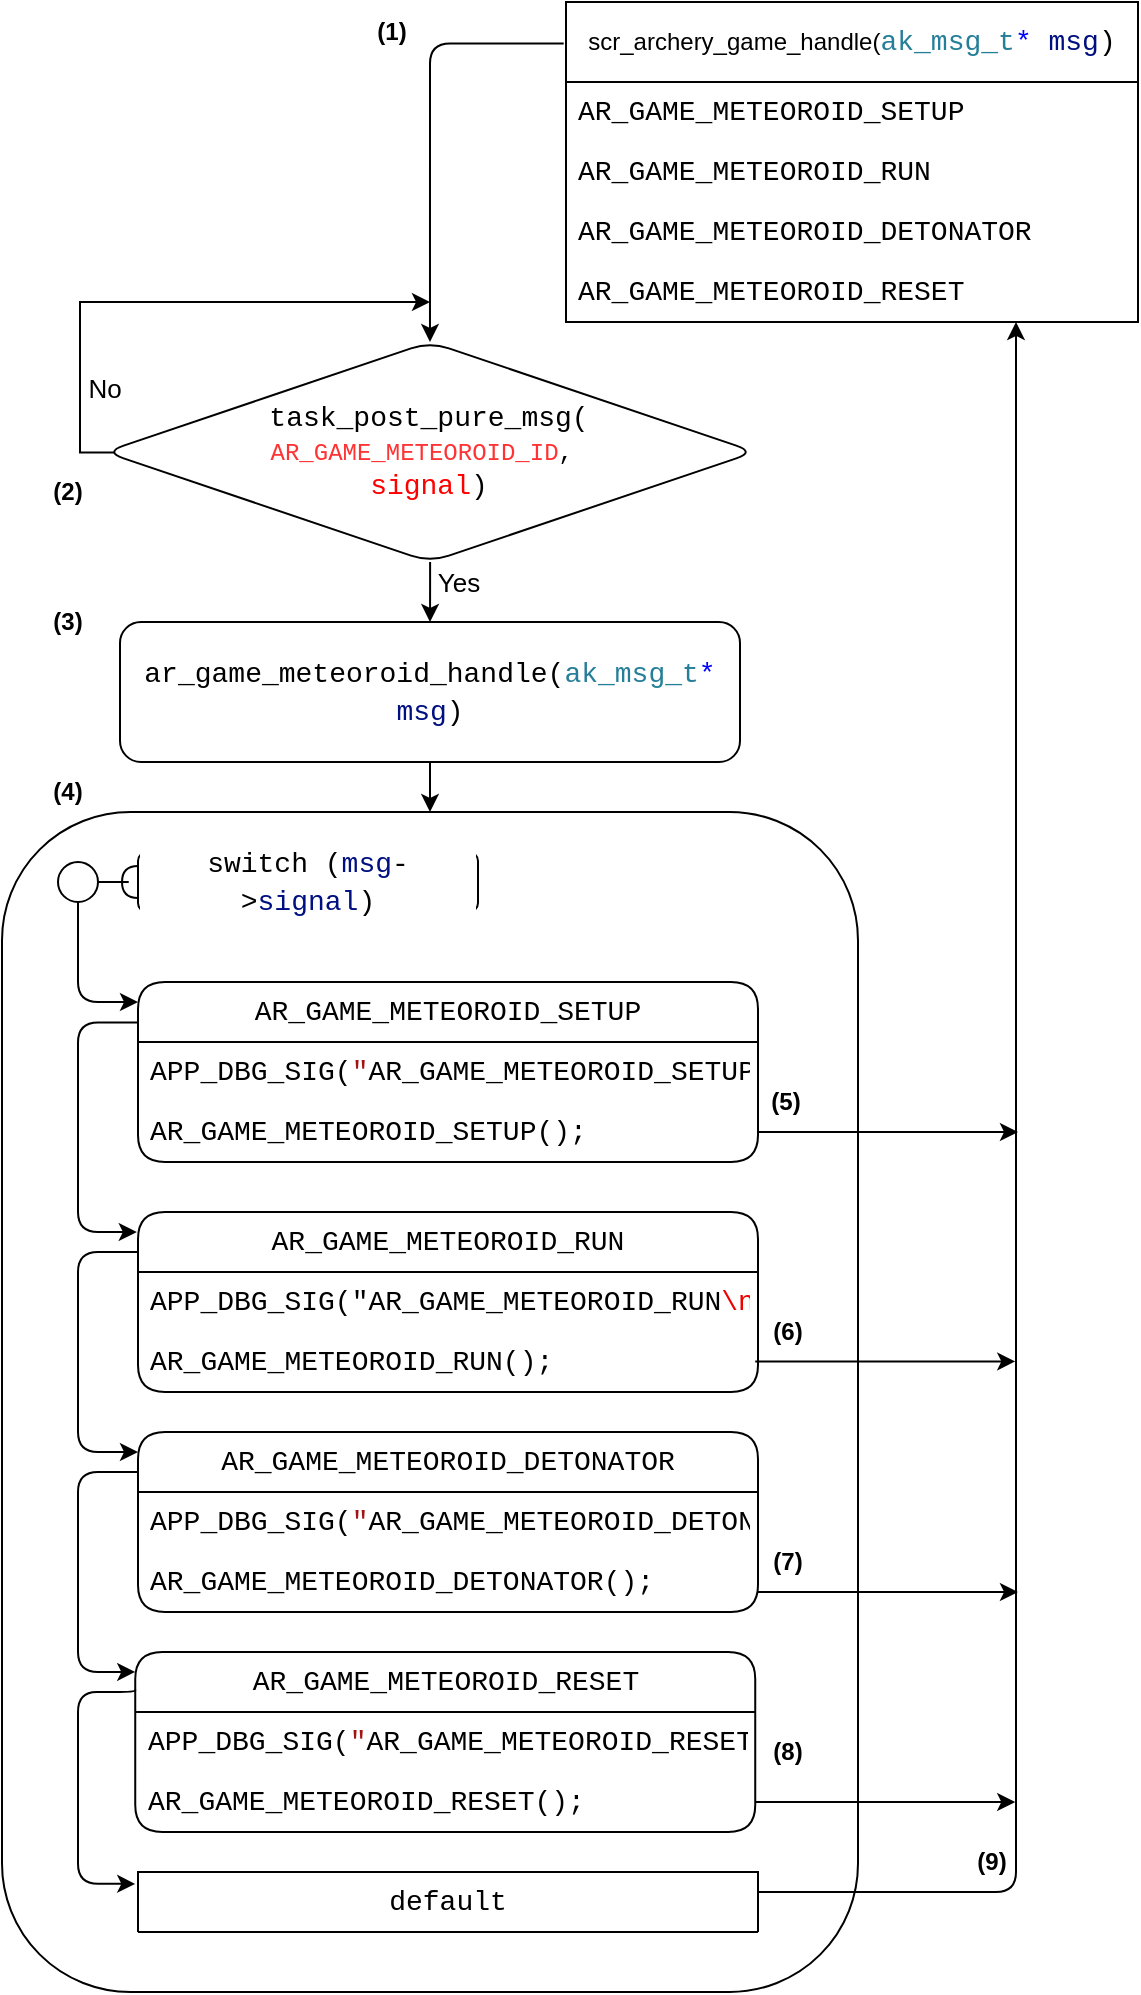 <mxfile version="21.7.2" type="github" pages="2">
  <diagram name="Page-1" id="xHRpkcf7Uff5HgZ3ALfG">
    <mxGraphModel dx="1221" dy="622" grid="1" gridSize="10" guides="1" tooltips="1" connect="1" arrows="1" fold="1" page="1" pageScale="1" pageWidth="850" pageHeight="1100" math="0" shadow="0">
      <root>
        <mxCell id="0" />
        <mxCell id="1" parent="0" />
        <mxCell id="UpgFTflyBAgRF1FKhpor-101" value="" style="edgeStyle=orthogonalEdgeStyle;rounded=1;orthogonalLoop=1;jettySize=auto;html=1;" parent="1" source="UpgFTflyBAgRF1FKhpor-102" target="UpgFTflyBAgRF1FKhpor-103" edge="1">
          <mxGeometry relative="1" as="geometry" />
        </mxCell>
        <mxCell id="UpgFTflyBAgRF1FKhpor-102" value="&lt;div style=&quot;background-color: rgb(255, 255, 255); font-family: Consolas, &amp;quot;Courier New&amp;quot;, monospace; font-size: 14px; line-height: 19px;&quot;&gt;ar_game_meteoroid_handle(&lt;span style=&quot;color: #267f99;&quot;&gt;ak_msg_t&lt;/span&gt;&lt;span style=&quot;color: #0000ff;&quot;&gt;*&lt;/span&gt; &lt;span style=&quot;color: #001080;&quot;&gt;msg&lt;/span&gt;)&lt;/div&gt;" style="rounded=1;whiteSpace=wrap;html=1;fontSize=12;glass=0;strokeWidth=1;shadow=0;" parent="1" vertex="1">
          <mxGeometry x="200" y="350" width="310" height="70" as="geometry" />
        </mxCell>
        <mxCell id="UpgFTflyBAgRF1FKhpor-103" value="" style="rounded=1;whiteSpace=wrap;html=1;fontSize=12;glass=0;strokeWidth=1;shadow=0;" parent="1" vertex="1">
          <mxGeometry x="141" y="445" width="428" height="590" as="geometry" />
        </mxCell>
        <mxCell id="UpgFTflyBAgRF1FKhpor-104" value="" style="edgeStyle=orthogonalEdgeStyle;rounded=1;orthogonalLoop=1;jettySize=auto;html=1;exitX=0;exitY=0.225;exitDx=0;exitDy=0;exitPerimeter=0;entryX=-0.002;entryY=0.118;entryDx=0;entryDy=0;entryPerimeter=0;" parent="1" source="UpgFTflyBAgRF1FKhpor-105" target="UpgFTflyBAgRF1FKhpor-108" edge="1">
          <mxGeometry relative="1" as="geometry">
            <mxPoint x="199" y="700" as="targetPoint" />
            <Array as="points">
              <mxPoint x="179" y="550" />
              <mxPoint x="179" y="655" />
              <mxPoint x="208" y="655" />
            </Array>
          </mxGeometry>
        </mxCell>
        <mxCell id="UpgFTflyBAgRF1FKhpor-105" value="&lt;div style=&quot;background-color: rgb(255, 255, 255); font-family: Consolas, &amp;quot;Courier New&amp;quot;, monospace; font-size: 14px; line-height: 19px;&quot;&gt;&lt;div style=&quot;line-height: 19px;&quot;&gt;&lt;div style=&quot;line-height: 19px;&quot;&gt;&lt;div style=&quot;line-height: 19px;&quot;&gt;&lt;div style=&quot;line-height: 19px;&quot;&gt;AR_GAME_METEOROID_SETUP&lt;/div&gt;&lt;/div&gt;&lt;/div&gt;&lt;/div&gt;&lt;/div&gt;" style="swimlane;fontStyle=0;childLayout=stackLayout;horizontal=1;startSize=30;horizontalStack=0;resizeParent=1;resizeParentMax=0;resizeLast=0;collapsible=1;marginBottom=0;whiteSpace=wrap;html=1;rounded=1;" parent="1" vertex="1">
          <mxGeometry x="209" y="530" width="310" height="90" as="geometry" />
        </mxCell>
        <mxCell id="UpgFTflyBAgRF1FKhpor-106" value="&lt;div style=&quot;background-color: rgb(255, 255, 255); font-family: Consolas, &amp;quot;Courier New&amp;quot;, monospace; font-size: 14px; line-height: 19px;&quot;&gt;&lt;div style=&quot;line-height: 19px;&quot;&gt;&lt;div style=&quot;line-height: 19px;&quot;&gt;APP_DBG_SIG(&lt;span style=&quot;color: #a31515;&quot;&gt;&quot;&lt;/span&gt;AR_GAME_METEOROID_SETUP&lt;span style=&quot;color: rgb(238, 0, 0);&quot;&gt;\n&lt;/span&gt;&lt;span style=&quot;color: rgb(163, 21, 21);&quot;&gt;&quot;&lt;/span&gt;);&lt;br&gt;&lt;/div&gt;&lt;/div&gt;&lt;/div&gt;" style="text;strokeColor=none;fillColor=none;align=left;verticalAlign=middle;spacingLeft=4;spacingRight=4;overflow=hidden;points=[[0,0.5],[1,0.5]];portConstraint=eastwest;rotatable=0;whiteSpace=wrap;html=1;rounded=1;" parent="UpgFTflyBAgRF1FKhpor-105" vertex="1">
          <mxGeometry y="30" width="310" height="30" as="geometry" />
        </mxCell>
        <mxCell id="UpgFTflyBAgRF1FKhpor-107" value="&lt;div style=&quot;background-color: rgb(255, 255, 255); font-family: Consolas, &amp;quot;Courier New&amp;quot;, monospace; font-size: 14px; line-height: 19px;&quot;&gt;&lt;div style=&quot;line-height: 19px;&quot;&gt;&lt;div style=&quot;line-height: 19px;&quot;&gt;&lt;div style=&quot;line-height: 19px;&quot;&gt;&lt;div style=&quot;line-height: 19px;&quot;&gt;&lt;div style=&quot;line-height: 19px;&quot;&gt;AR_GAME_METEOROID_SETUP();&lt;/div&gt;&lt;/div&gt;&lt;/div&gt;&lt;/div&gt;&lt;/div&gt;&lt;/div&gt;" style="text;strokeColor=none;fillColor=none;align=left;verticalAlign=middle;spacingLeft=4;spacingRight=4;overflow=hidden;points=[[0,0.5],[1,0.5]];portConstraint=eastwest;rotatable=0;whiteSpace=wrap;html=1;rounded=1;" parent="UpgFTflyBAgRF1FKhpor-105" vertex="1">
          <mxGeometry y="60" width="310" height="30" as="geometry" />
        </mxCell>
        <mxCell id="UpgFTflyBAgRF1FKhpor-108" value="&lt;div style=&quot;background-color: rgb(255, 255, 255); font-family: Consolas, &amp;quot;Courier New&amp;quot;, monospace; font-size: 14px; line-height: 19px;&quot;&gt;&lt;div style=&quot;line-height: 19px;&quot;&gt;&lt;div style=&quot;line-height: 19px;&quot;&gt;&lt;div style=&quot;line-height: 19px;&quot;&gt;&lt;div style=&quot;line-height: 19px;&quot;&gt;AR_GAME_METEOROID_RUN&lt;/div&gt;&lt;/div&gt;&lt;/div&gt;&lt;/div&gt;&lt;/div&gt;" style="swimlane;fontStyle=0;childLayout=stackLayout;horizontal=1;startSize=30;horizontalStack=0;resizeParent=1;resizeParentMax=0;resizeLast=0;collapsible=1;marginBottom=0;whiteSpace=wrap;html=1;rounded=1;" parent="1" vertex="1">
          <mxGeometry x="209" y="645" width="310" height="90" as="geometry" />
        </mxCell>
        <mxCell id="UpgFTflyBAgRF1FKhpor-109" value="&lt;div style=&quot;background-color: rgb(255, 255, 255); font-family: Consolas, &amp;quot;Courier New&amp;quot;, monospace; font-size: 14px; line-height: 19px;&quot;&gt;&lt;div style=&quot;line-height: 19px;&quot;&gt;&lt;div style=&quot;line-height: 19px;&quot;&gt;&lt;div style=&quot;line-height: 19px;&quot;&gt;APP_DBG_SIG(&quot;AR_GAME_METEOROID_RUN&lt;span style=&quot;border-color: var(--border-color); color: rgb(238, 0, 0);&quot;&gt;\n&lt;/span&gt;&lt;span style=&quot;border-color: var(--border-color); color: rgb(163, 21, 21);&quot;&gt;&quot;&lt;/span&gt;);&lt;br&gt;&lt;/div&gt;&lt;/div&gt;&lt;/div&gt;&lt;/div&gt;" style="text;strokeColor=none;fillColor=none;align=left;verticalAlign=middle;spacingLeft=4;spacingRight=4;overflow=hidden;points=[[0,0.5],[1,0.5]];portConstraint=eastwest;rotatable=0;whiteSpace=wrap;html=1;rounded=1;" parent="UpgFTflyBAgRF1FKhpor-108" vertex="1">
          <mxGeometry y="30" width="310" height="30" as="geometry" />
        </mxCell>
        <mxCell id="UpgFTflyBAgRF1FKhpor-110" value="&lt;div style=&quot;background-color: rgb(255, 255, 255); font-family: Consolas, &amp;quot;Courier New&amp;quot;, monospace; font-size: 14px; line-height: 19px;&quot;&gt;&lt;div style=&quot;line-height: 19px;&quot;&gt;&lt;div style=&quot;line-height: 19px;&quot;&gt;&lt;div style=&quot;line-height: 19px;&quot;&gt;&lt;div style=&quot;line-height: 19px;&quot;&gt;&lt;div style=&quot;line-height: 19px;&quot;&gt;&lt;div style=&quot;line-height: 19px;&quot;&gt;&lt;div style=&quot;line-height: 19px;&quot;&gt;AR_GAME_METEOROID_RUN();&lt;/div&gt;&lt;/div&gt;&lt;/div&gt;&lt;/div&gt;&lt;/div&gt;&lt;/div&gt;&lt;/div&gt;&lt;/div&gt;" style="text;strokeColor=none;fillColor=none;align=left;verticalAlign=middle;spacingLeft=4;spacingRight=4;overflow=hidden;points=[[0,0.5],[1,0.5]];portConstraint=eastwest;rotatable=0;whiteSpace=wrap;html=1;rounded=1;" parent="UpgFTflyBAgRF1FKhpor-108" vertex="1">
          <mxGeometry y="60" width="310" height="30" as="geometry" />
        </mxCell>
        <mxCell id="UpgFTflyBAgRF1FKhpor-111" value="&lt;div style=&quot;background-color: rgb(255, 255, 255); font-family: Consolas, &amp;quot;Courier New&amp;quot;, monospace; font-size: 14px; line-height: 19px;&quot;&gt;&lt;div style=&quot;line-height: 19px;&quot;&gt;&lt;div style=&quot;line-height: 19px;&quot;&gt;&lt;div style=&quot;line-height: 19px;&quot;&gt;&lt;div style=&quot;line-height: 19px;&quot;&gt;&lt;div style=&quot;line-height: 19px;&quot;&gt;&lt;div style=&quot;line-height: 19px;&quot;&gt;AR_GAME_METEOROID_DETONATOR&lt;/div&gt;&lt;/div&gt;&lt;/div&gt;&lt;/div&gt;&lt;/div&gt;&lt;/div&gt;&lt;/div&gt;" style="swimlane;fontStyle=0;childLayout=stackLayout;horizontal=1;startSize=30;horizontalStack=0;resizeParent=1;resizeParentMax=0;resizeLast=0;collapsible=1;marginBottom=0;whiteSpace=wrap;html=1;rounded=1;" parent="1" vertex="1">
          <mxGeometry x="209" y="755" width="310" height="90" as="geometry" />
        </mxCell>
        <mxCell id="UpgFTflyBAgRF1FKhpor-112" value="&lt;div style=&quot;background-color: rgb(255, 255, 255); font-family: Consolas, &amp;quot;Courier New&amp;quot;, monospace; font-size: 14px; line-height: 19px;&quot;&gt;&lt;div style=&quot;line-height: 19px;&quot;&gt;&lt;div style=&quot;line-height: 19px;&quot;&gt;&lt;div style=&quot;line-height: 19px;&quot;&gt;APP_DBG_SIG(&lt;span style=&quot;color: #a31515;&quot;&gt;&quot;&lt;/span&gt;AR_GAME_METEOROID_DETONATOR&lt;span style=&quot;color: rgb(238, 0, 0);&quot;&gt;\n&lt;/span&gt;&lt;span style=&quot;color: rgb(163, 21, 21);&quot;&gt;&quot;&lt;/span&gt;);&lt;br&gt;&lt;/div&gt;&lt;/div&gt;&lt;/div&gt;&lt;/div&gt;" style="text;strokeColor=none;fillColor=none;align=left;verticalAlign=middle;spacingLeft=4;spacingRight=4;overflow=hidden;points=[[0,0.5],[1,0.5]];portConstraint=eastwest;rotatable=0;whiteSpace=wrap;html=1;rounded=1;" parent="UpgFTflyBAgRF1FKhpor-111" vertex="1">
          <mxGeometry y="30" width="310" height="30" as="geometry" />
        </mxCell>
        <mxCell id="UpgFTflyBAgRF1FKhpor-113" value="&lt;div style=&quot;background-color: rgb(255, 255, 255); font-family: Consolas, &amp;quot;Courier New&amp;quot;, monospace; font-size: 14px; line-height: 19px;&quot;&gt;&lt;div style=&quot;line-height: 19px;&quot;&gt;&lt;div style=&quot;line-height: 19px;&quot;&gt;&lt;div style=&quot;line-height: 19px;&quot;&gt;&lt;div style=&quot;line-height: 19px;&quot;&gt;&lt;div style=&quot;line-height: 19px;&quot;&gt;AR_GAME_METEOROID_DETONATOR();&lt;/div&gt;&lt;/div&gt;&lt;/div&gt;&lt;/div&gt;&lt;/div&gt;&lt;/div&gt;" style="text;strokeColor=none;fillColor=none;align=left;verticalAlign=middle;spacingLeft=4;spacingRight=4;overflow=hidden;points=[[0,0.5],[1,0.5]];portConstraint=eastwest;rotatable=0;whiteSpace=wrap;html=1;rounded=1;" parent="UpgFTflyBAgRF1FKhpor-111" vertex="1">
          <mxGeometry y="60" width="310" height="30" as="geometry" />
        </mxCell>
        <mxCell id="UpgFTflyBAgRF1FKhpor-114" value="&lt;div style=&quot;background-color: rgb(255, 255, 255); font-family: Consolas, &amp;quot;Courier New&amp;quot;, monospace; font-size: 14px; line-height: 19px;&quot;&gt;&lt;div style=&quot;line-height: 19px;&quot;&gt;&lt;div style=&quot;line-height: 19px;&quot;&gt;&lt;div style=&quot;line-height: 19px;&quot;&gt;&lt;div style=&quot;line-height: 19px;&quot;&gt;&lt;div style=&quot;line-height: 19px;&quot;&gt;AR_GAME_METEOROID_RESET&lt;/div&gt;&lt;/div&gt;&lt;/div&gt;&lt;/div&gt;&lt;/div&gt;&lt;/div&gt;" style="swimlane;fontStyle=0;childLayout=stackLayout;horizontal=1;startSize=30;horizontalStack=0;resizeParent=1;resizeParentMax=0;resizeLast=0;collapsible=1;marginBottom=0;whiteSpace=wrap;html=1;rounded=1;" parent="1" vertex="1">
          <mxGeometry x="207.62" y="865" width="310" height="90" as="geometry" />
        </mxCell>
        <mxCell id="UpgFTflyBAgRF1FKhpor-115" value="&lt;div style=&quot;background-color: rgb(255, 255, 255); font-family: Consolas, &amp;quot;Courier New&amp;quot;, monospace; font-size: 14px; line-height: 19px;&quot;&gt;&lt;div style=&quot;line-height: 19px;&quot;&gt;&lt;div style=&quot;line-height: 19px;&quot;&gt;APP_DBG_SIG(&lt;span style=&quot;color: #a31515;&quot;&gt;&quot;&lt;/span&gt;AR_GAME_METEOROID_RESET&lt;span style=&quot;color: rgb(238, 0, 0);&quot;&gt;\n&lt;/span&gt;&lt;span style=&quot;color: rgb(163, 21, 21);&quot;&gt;&quot;&lt;/span&gt;);&lt;br&gt;&lt;/div&gt;&lt;/div&gt;&lt;/div&gt;" style="text;strokeColor=none;fillColor=none;align=left;verticalAlign=middle;spacingLeft=4;spacingRight=4;overflow=hidden;points=[[0,0.5],[1,0.5]];portConstraint=eastwest;rotatable=0;whiteSpace=wrap;html=1;rounded=1;" parent="UpgFTflyBAgRF1FKhpor-114" vertex="1">
          <mxGeometry y="30" width="310" height="30" as="geometry" />
        </mxCell>
        <mxCell id="UpgFTflyBAgRF1FKhpor-116" value="&lt;div style=&quot;background-color: rgb(255, 255, 255); font-family: Consolas, &amp;quot;Courier New&amp;quot;, monospace; font-size: 14px; line-height: 19px;&quot;&gt;&lt;div style=&quot;line-height: 19px;&quot;&gt;&lt;div style=&quot;line-height: 19px;&quot;&gt;&lt;div style=&quot;line-height: 19px;&quot;&gt;&lt;div style=&quot;line-height: 19px;&quot;&gt;&lt;div style=&quot;line-height: 19px;&quot;&gt;AR_GAME_METEOROID_RESET();&lt;/div&gt;&lt;/div&gt;&lt;/div&gt;&lt;/div&gt;&lt;/div&gt;&lt;/div&gt;" style="text;strokeColor=none;fillColor=none;align=left;verticalAlign=middle;spacingLeft=4;spacingRight=4;overflow=hidden;points=[[0,0.5],[1,0.5]];portConstraint=eastwest;rotatable=0;whiteSpace=wrap;html=1;rounded=1;" parent="UpgFTflyBAgRF1FKhpor-114" vertex="1">
          <mxGeometry y="60" width="310" height="30" as="geometry" />
        </mxCell>
        <mxCell id="UpgFTflyBAgRF1FKhpor-117" value="" style="edgeStyle=orthogonalEdgeStyle;rounded=1;orthogonalLoop=1;jettySize=auto;html=1;" parent="1" source="UpgFTflyBAgRF1FKhpor-133" target="UpgFTflyBAgRF1FKhpor-102" edge="1">
          <mxGeometry relative="1" as="geometry" />
        </mxCell>
        <mxCell id="UpgFTflyBAgRF1FKhpor-118" value="&lt;font style=&quot;font-size: 13px;&quot;&gt;Yes&lt;/font&gt;" style="edgeLabel;html=1;align=center;verticalAlign=middle;resizable=0;points=[];rounded=1;" parent="UpgFTflyBAgRF1FKhpor-117" vertex="1" connectable="0">
          <mxGeometry x="-0.072" y="1" relative="1" as="geometry">
            <mxPoint x="13" y="-4" as="offset" />
          </mxGeometry>
        </mxCell>
        <mxCell id="UpgFTflyBAgRF1FKhpor-119" value="" style="edgeStyle=orthogonalEdgeStyle;rounded=1;orthogonalLoop=1;jettySize=auto;html=1;endArrow=halfCircle;endFill=0;" parent="1" source="UpgFTflyBAgRF1FKhpor-121" target="UpgFTflyBAgRF1FKhpor-122" edge="1">
          <mxGeometry relative="1" as="geometry" />
        </mxCell>
        <mxCell id="UpgFTflyBAgRF1FKhpor-120" value="" style="edgeStyle=orthogonalEdgeStyle;rounded=1;orthogonalLoop=1;jettySize=auto;html=1;" parent="1" source="UpgFTflyBAgRF1FKhpor-121" edge="1">
          <mxGeometry relative="1" as="geometry">
            <mxPoint x="209" y="540" as="targetPoint" />
            <Array as="points">
              <mxPoint x="179" y="540" />
            </Array>
          </mxGeometry>
        </mxCell>
        <mxCell id="UpgFTflyBAgRF1FKhpor-121" value="" style="ellipse;whiteSpace=wrap;html=1;rounded=1;" parent="1" vertex="1">
          <mxGeometry x="169" y="470" width="20" height="20" as="geometry" />
        </mxCell>
        <mxCell id="UpgFTflyBAgRF1FKhpor-122" value="&lt;div style=&quot;background-color: rgb(255, 255, 255); font-family: Consolas, &amp;quot;Courier New&amp;quot;, monospace; font-size: 14px; line-height: 19px;&quot;&gt;switch (&lt;span style=&quot;color: #001080;&quot;&gt;msg&lt;/span&gt;-&amp;gt;&lt;font color=&quot;#001080&quot;&gt;signal&lt;/font&gt;)&lt;/div&gt;" style="whiteSpace=wrap;html=1;rounded=1;" parent="1" vertex="1">
          <mxGeometry x="209" y="465" width="170" height="30" as="geometry" />
        </mxCell>
        <mxCell id="UpgFTflyBAgRF1FKhpor-123" value="" style="edgeStyle=orthogonalEdgeStyle;rounded=1;orthogonalLoop=1;jettySize=auto;html=1;entryX=0;entryY=0.116;entryDx=0;entryDy=0;entryPerimeter=0;" parent="1" target="UpgFTflyBAgRF1FKhpor-111" edge="1">
          <mxGeometry relative="1" as="geometry">
            <mxPoint x="209" y="665" as="sourcePoint" />
            <mxPoint x="189" y="770" as="targetPoint" />
            <Array as="points">
              <mxPoint x="179" y="665" />
              <mxPoint x="179" y="765" />
              <mxPoint x="209" y="765" />
            </Array>
          </mxGeometry>
        </mxCell>
        <mxCell id="UpgFTflyBAgRF1FKhpor-124" value="" style="edgeStyle=orthogonalEdgeStyle;rounded=1;orthogonalLoop=1;jettySize=auto;html=1;entryX=0;entryY=0.111;entryDx=0;entryDy=0;entryPerimeter=0;exitX=0;exitY=0.222;exitDx=0;exitDy=0;exitPerimeter=0;" parent="1" source="UpgFTflyBAgRF1FKhpor-111" target="UpgFTflyBAgRF1FKhpor-114" edge="1">
          <mxGeometry relative="1" as="geometry">
            <mxPoint x="199" y="780" as="sourcePoint" />
            <mxPoint x="208" y="839.5" as="targetPoint" />
            <Array as="points">
              <mxPoint x="179" y="775" />
              <mxPoint x="179" y="875" />
            </Array>
          </mxGeometry>
        </mxCell>
        <mxCell id="UpgFTflyBAgRF1FKhpor-125" value="" style="edgeStyle=orthogonalEdgeStyle;rounded=1;orthogonalLoop=1;jettySize=auto;html=1;entryX=0;entryY=0.066;entryDx=0;entryDy=0;entryPerimeter=0;exitX=0;exitY=0.209;exitDx=0;exitDy=0;exitPerimeter=0;" parent="1" source="UpgFTflyBAgRF1FKhpor-114" edge="1">
          <mxGeometry relative="1" as="geometry">
            <mxPoint x="199" y="880" as="sourcePoint" />
            <mxPoint x="207.62" y="980.94" as="targetPoint" />
            <Array as="points">
              <mxPoint x="208" y="885" />
              <mxPoint x="179" y="885" />
              <mxPoint x="179" y="981" />
            </Array>
          </mxGeometry>
        </mxCell>
        <mxCell id="UpgFTflyBAgRF1FKhpor-126" value="" style="edgeStyle=orthogonalEdgeStyle;rounded=1;orthogonalLoop=1;jettySize=auto;html=1;entryX=0.787;entryY=1;entryDx=0;entryDy=0;entryPerimeter=0;" parent="1" source="UpgFTflyBAgRF1FKhpor-127" target="UpgFTflyBAgRF1FKhpor-151" edge="1">
          <mxGeometry relative="1" as="geometry">
            <mxPoint x="647" y="220" as="targetPoint" />
            <Array as="points">
              <mxPoint x="648" y="985" />
              <mxPoint x="648" y="200" />
            </Array>
          </mxGeometry>
        </mxCell>
        <mxCell id="UpgFTflyBAgRF1FKhpor-127" value="&lt;div style=&quot;background-color: rgb(255, 255, 255); font-family: Consolas, &amp;quot;Courier New&amp;quot;, monospace; font-size: 14px; line-height: 19px;&quot;&gt;&lt;div style=&quot;line-height: 19px;&quot;&gt;&lt;div style=&quot;line-height: 19px;&quot;&gt;&lt;div style=&quot;line-height: 19px;&quot;&gt;&lt;div style=&quot;line-height: 19px;&quot;&gt;default&lt;/div&gt;&lt;/div&gt;&lt;/div&gt;&lt;/div&gt;&lt;/div&gt;" style="swimlane;fontStyle=0;childLayout=stackLayout;horizontal=1;startSize=30;horizontalStack=0;resizeParent=1;resizeParentMax=0;resizeLast=0;collapsible=1;marginBottom=0;whiteSpace=wrap;html=1;rounded=1;" parent="1" vertex="1">
          <mxGeometry x="209" y="975" width="310" height="30" as="geometry" />
        </mxCell>
        <mxCell id="UpgFTflyBAgRF1FKhpor-128" value="" style="edgeStyle=orthogonalEdgeStyle;rounded=1;orthogonalLoop=1;jettySize=auto;html=1;entryX=0.5;entryY=0;entryDx=0;entryDy=0;exitX=-0.004;exitY=0.13;exitDx=0;exitDy=0;exitPerimeter=0;" parent="1" source="UpgFTflyBAgRF1FKhpor-142" target="UpgFTflyBAgRF1FKhpor-133" edge="1">
          <mxGeometry relative="1" as="geometry">
            <mxPoint x="355" y="220" as="targetPoint" />
            <Array as="points">
              <mxPoint x="355" y="61" />
            </Array>
            <mxPoint x="423.0" y="170" as="sourcePoint" />
          </mxGeometry>
        </mxCell>
        <mxCell id="UpgFTflyBAgRF1FKhpor-130" value="" style="edgeStyle=orthogonalEdgeStyle;rounded=1;orthogonalLoop=1;jettySize=auto;html=1;" parent="1" edge="1">
          <mxGeometry relative="1" as="geometry">
            <mxPoint x="519" y="835" as="sourcePoint" />
            <mxPoint x="649" y="835" as="targetPoint" />
          </mxGeometry>
        </mxCell>
        <mxCell id="UpgFTflyBAgRF1FKhpor-131" value="" style="edgeStyle=orthogonalEdgeStyle;rounded=1;orthogonalLoop=1;jettySize=auto;html=1;" parent="1" edge="1">
          <mxGeometry relative="1" as="geometry">
            <mxPoint x="517.62" y="719.7" as="sourcePoint" />
            <mxPoint x="647.62" y="719.7" as="targetPoint" />
          </mxGeometry>
        </mxCell>
        <mxCell id="UpgFTflyBAgRF1FKhpor-132" value="" style="edgeStyle=orthogonalEdgeStyle;rounded=1;orthogonalLoop=1;jettySize=auto;html=1;" parent="1" edge="1">
          <mxGeometry relative="1" as="geometry">
            <mxPoint x="519" y="605" as="sourcePoint" />
            <mxPoint x="649" y="605" as="targetPoint" />
          </mxGeometry>
        </mxCell>
        <mxCell id="CxDIDh3Z8Sex8tNCwT2t-2" value="" style="edgeStyle=orthogonalEdgeStyle;rounded=0;orthogonalLoop=1;jettySize=auto;html=1;exitX=0.016;exitY=0.502;exitDx=0;exitDy=0;exitPerimeter=0;" parent="1" source="UpgFTflyBAgRF1FKhpor-133" edge="1">
          <mxGeometry relative="1" as="geometry">
            <mxPoint x="355" y="190" as="targetPoint" />
            <Array as="points">
              <mxPoint x="180" y="265" />
              <mxPoint x="180" y="190" />
            </Array>
          </mxGeometry>
        </mxCell>
        <mxCell id="CxDIDh3Z8Sex8tNCwT2t-3" value="&lt;font style=&quot;font-size: 13px;&quot;&gt;No&lt;/font&gt;" style="edgeLabel;html=1;align=center;verticalAlign=middle;resizable=0;points=[];" parent="CxDIDh3Z8Sex8tNCwT2t-2" vertex="1" connectable="0">
          <mxGeometry x="-0.621" y="-1" relative="1" as="geometry">
            <mxPoint x="11" as="offset" />
          </mxGeometry>
        </mxCell>
        <mxCell id="UpgFTflyBAgRF1FKhpor-133" value="&lt;div style=&quot;background-color: rgb(255, 255, 255); font-family: Consolas, &amp;quot;Courier New&amp;quot;, monospace; font-size: 14px; line-height: 19px;&quot;&gt;task_post_pure_msg(&lt;/div&gt;&lt;span style=&quot;background-color: rgb(255, 255, 255);&quot;&gt;&lt;font face=&quot;Consolas, Courier New, monospace&quot;&gt;&lt;font color=&quot;#ff3333&quot;&gt;AR_GAME_METEOROID_ID&lt;/font&gt;,&amp;nbsp;&lt;/font&gt;&lt;/span&gt;&lt;font face=&quot;Consolas, Courier New, monospace&quot; color=&quot;#ff3333&quot;&gt;&lt;br&gt;&lt;/font&gt;&lt;div style=&quot;background-color: rgb(255, 255, 255); font-family: Consolas, &amp;quot;Courier New&amp;quot;, monospace; font-size: 14px; line-height: 19px;&quot;&gt;&lt;font color=&quot;#ff0000&quot;&gt;signal&lt;/font&gt;)&lt;/div&gt;" style="rhombus;whiteSpace=wrap;html=1;rounded=1;" parent="1" vertex="1">
          <mxGeometry x="192.37" y="210" width="325.25" height="110" as="geometry" />
        </mxCell>
        <mxCell id="UpgFTflyBAgRF1FKhpor-135" value="&lt;b&gt;(1)&lt;/b&gt;" style="text;html=1;strokeColor=none;fillColor=none;align=center;verticalAlign=middle;whiteSpace=wrap;rounded=0;" parent="1" vertex="1">
          <mxGeometry x="321" y="40" width="30" height="30" as="geometry" />
        </mxCell>
        <mxCell id="UpgFTflyBAgRF1FKhpor-136" value="&lt;b&gt;(2)&lt;/b&gt;" style="text;html=1;strokeColor=none;fillColor=none;align=center;verticalAlign=middle;whiteSpace=wrap;rounded=0;" parent="1" vertex="1">
          <mxGeometry x="159" y="270" width="30" height="30" as="geometry" />
        </mxCell>
        <mxCell id="UpgFTflyBAgRF1FKhpor-137" value="&lt;b&gt;(5)&lt;/b&gt;" style="text;html=1;strokeColor=none;fillColor=none;align=center;verticalAlign=middle;whiteSpace=wrap;rounded=0;" parent="1" vertex="1">
          <mxGeometry x="517.62" y="575" width="30" height="30" as="geometry" />
        </mxCell>
        <mxCell id="UpgFTflyBAgRF1FKhpor-138" value="&lt;b&gt;(6)&lt;/b&gt;" style="text;html=1;strokeColor=none;fillColor=none;align=center;verticalAlign=middle;whiteSpace=wrap;rounded=0;" parent="1" vertex="1">
          <mxGeometry x="519" y="685" width="30" height="40" as="geometry" />
        </mxCell>
        <mxCell id="UpgFTflyBAgRF1FKhpor-139" value="&lt;b&gt;(7)&lt;/b&gt;" style="text;html=1;strokeColor=none;fillColor=none;align=center;verticalAlign=middle;whiteSpace=wrap;rounded=0;" parent="1" vertex="1">
          <mxGeometry x="519" y="805" width="30" height="30" as="geometry" />
        </mxCell>
        <mxCell id="UpgFTflyBAgRF1FKhpor-140" value="&lt;b&gt;(8)&lt;/b&gt;" style="text;html=1;strokeColor=none;fillColor=none;align=center;verticalAlign=middle;whiteSpace=wrap;rounded=0;" parent="1" vertex="1">
          <mxGeometry x="519" y="900" width="30" height="30" as="geometry" />
        </mxCell>
        <mxCell id="UpgFTflyBAgRF1FKhpor-141" value="&lt;b&gt;(9)&lt;/b&gt;" style="text;html=1;strokeColor=none;fillColor=none;align=center;verticalAlign=middle;whiteSpace=wrap;rounded=0;" parent="1" vertex="1">
          <mxGeometry x="621" y="955" width="30" height="30" as="geometry" />
        </mxCell>
        <mxCell id="UpgFTflyBAgRF1FKhpor-142" value="scr_archery_game_handle(&lt;span style=&quot;border-color: var(--border-color); font-family: Consolas, &amp;quot;Courier New&amp;quot;, monospace; font-size: 14px; color: rgb(38, 127, 153);&quot;&gt;ak_msg_t&lt;/span&gt;&lt;span style=&quot;border-color: var(--border-color); font-family: Consolas, &amp;quot;Courier New&amp;quot;, monospace; font-size: 14px; color: rgb(0, 0, 255);&quot;&gt;*&lt;/span&gt;&lt;span style=&quot;font-family: Consolas, &amp;quot;Courier New&amp;quot;, monospace; font-size: 14px; background-color: rgb(255, 255, 255);&quot;&gt;&amp;nbsp;&lt;/span&gt;&lt;span style=&quot;border-color: var(--border-color); font-family: Consolas, &amp;quot;Courier New&amp;quot;, monospace; font-size: 14px; color: rgb(0, 16, 128);&quot;&gt;msg&lt;/span&gt;&lt;span style=&quot;font-family: Consolas, &amp;quot;Courier New&amp;quot;, monospace; font-size: 14px; background-color: rgb(255, 255, 255);&quot;&gt;)&lt;/span&gt;" style="swimlane;fontStyle=0;childLayout=stackLayout;horizontal=1;startSize=40;horizontalStack=0;resizeParent=1;resizeParentMax=0;resizeLast=0;collapsible=1;marginBottom=0;whiteSpace=wrap;html=1;" parent="1" vertex="1">
          <mxGeometry x="423" y="40" width="286" height="160" as="geometry" />
        </mxCell>
        <mxCell id="UpgFTflyBAgRF1FKhpor-143" value="&lt;div style=&quot;background-color: rgb(255, 255, 255); font-family: Consolas, &amp;quot;Courier New&amp;quot;, monospace; font-size: 14px; line-height: 19px;&quot;&gt;&lt;div style=&quot;line-height: 19px;&quot;&gt;&lt;div style=&quot;line-height: 19px;&quot;&gt;&lt;div style=&quot;line-height: 19px;&quot;&gt;AR_GAME_METEOROID_SETUP&lt;/div&gt;&lt;/div&gt;&lt;/div&gt;&lt;/div&gt;" style="text;strokeColor=none;fillColor=none;align=left;verticalAlign=middle;spacingLeft=4;spacingRight=4;overflow=hidden;points=[[0,0.5],[1,0.5]];portConstraint=eastwest;rotatable=0;whiteSpace=wrap;html=1;" parent="UpgFTflyBAgRF1FKhpor-142" vertex="1">
          <mxGeometry y="40" width="286" height="30" as="geometry" />
        </mxCell>
        <mxCell id="UpgFTflyBAgRF1FKhpor-144" value="&lt;div style=&quot;background-color: rgb(255, 255, 255); font-family: Consolas, &amp;quot;Courier New&amp;quot;, monospace; font-size: 14px; line-height: 19px;&quot;&gt;&lt;div style=&quot;line-height: 19px;&quot;&gt;&lt;div style=&quot;line-height: 19px;&quot;&gt;&lt;div style=&quot;line-height: 19px;&quot;&gt;AR_GAME_METEOROID_RUN&lt;/div&gt;&lt;/div&gt;&lt;/div&gt;&lt;/div&gt;" style="text;strokeColor=none;fillColor=none;align=left;verticalAlign=middle;spacingLeft=4;spacingRight=4;overflow=hidden;points=[[0,0.5],[1,0.5]];portConstraint=eastwest;rotatable=0;whiteSpace=wrap;html=1;" parent="UpgFTflyBAgRF1FKhpor-142" vertex="1">
          <mxGeometry y="70" width="286" height="30" as="geometry" />
        </mxCell>
        <mxCell id="UpgFTflyBAgRF1FKhpor-145" value="&lt;div style=&quot;background-color: rgb(255, 255, 255); font-family: Consolas, &amp;quot;Courier New&amp;quot;, monospace; font-size: 14px; line-height: 19px;&quot;&gt;&lt;div style=&quot;line-height: 19px;&quot;&gt;&lt;div style=&quot;line-height: 19px;&quot;&gt;&lt;div style=&quot;line-height: 19px;&quot;&gt;AR_GAME_METEOROID_DETONATOR&lt;/div&gt;&lt;/div&gt;&lt;/div&gt;&lt;/div&gt;" style="text;strokeColor=none;fillColor=none;align=left;verticalAlign=middle;spacingLeft=4;spacingRight=4;overflow=hidden;points=[[0,0.5],[1,0.5]];portConstraint=eastwest;rotatable=0;whiteSpace=wrap;html=1;" parent="UpgFTflyBAgRF1FKhpor-142" vertex="1">
          <mxGeometry y="100" width="286" height="30" as="geometry" />
        </mxCell>
        <mxCell id="UpgFTflyBAgRF1FKhpor-151" value="&lt;div style=&quot;background-color: rgb(255, 255, 255); font-family: Consolas, &amp;quot;Courier New&amp;quot;, monospace; font-size: 14px; line-height: 19px;&quot;&gt;&lt;div style=&quot;line-height: 19px;&quot;&gt;&lt;div style=&quot;line-height: 19px;&quot;&gt;&lt;div style=&quot;line-height: 19px;&quot;&gt;AR_GAME_METEOROID_RESET&lt;/div&gt;&lt;/div&gt;&lt;/div&gt;&lt;/div&gt;" style="text;strokeColor=none;fillColor=none;align=left;verticalAlign=middle;spacingLeft=4;spacingRight=4;overflow=hidden;points=[[0,0.5],[1,0.5]];portConstraint=eastwest;rotatable=0;whiteSpace=wrap;html=1;" parent="UpgFTflyBAgRF1FKhpor-142" vertex="1">
          <mxGeometry y="130" width="286" height="30" as="geometry" />
        </mxCell>
        <mxCell id="UpgFTflyBAgRF1FKhpor-149" value="&lt;b&gt;(3)&lt;/b&gt;" style="text;html=1;strokeColor=none;fillColor=none;align=center;verticalAlign=middle;whiteSpace=wrap;rounded=0;" parent="1" vertex="1">
          <mxGeometry x="159" y="335" width="30" height="30" as="geometry" />
        </mxCell>
        <mxCell id="UpgFTflyBAgRF1FKhpor-150" value="&lt;b&gt;(4)&lt;/b&gt;" style="text;html=1;strokeColor=none;fillColor=none;align=center;verticalAlign=middle;whiteSpace=wrap;rounded=0;" parent="1" vertex="1">
          <mxGeometry x="159" y="420" width="30" height="30" as="geometry" />
        </mxCell>
        <mxCell id="UpgFTflyBAgRF1FKhpor-159" value="" style="edgeStyle=orthogonalEdgeStyle;rounded=1;orthogonalLoop=1;jettySize=auto;html=1;" parent="1" edge="1">
          <mxGeometry relative="1" as="geometry">
            <mxPoint x="517.62" y="940" as="sourcePoint" />
            <mxPoint x="647.62" y="940" as="targetPoint" />
          </mxGeometry>
        </mxCell>
      </root>
    </mxGraphModel>
  </diagram>
  <diagram id="vz9rmZPSco1qUPVxlytu" name="Page-2">
    <mxGraphModel dx="1167" dy="602" grid="1" gridSize="10" guides="1" tooltips="1" connect="1" arrows="1" fold="1" page="1" pageScale="1" pageWidth="850" pageHeight="1100" math="0" shadow="0">
      <root>
        <mxCell id="0" />
        <mxCell id="1" parent="0" />
        <mxCell id="Z_ih8TIKBVAhltBskZZr-1" value="Screen" style="rounded=1;whiteSpace=wrap;html=1;" parent="1" vertex="1">
          <mxGeometry x="399" y="80" width="80" height="40" as="geometry" />
        </mxCell>
        <mxCell id="Z_ih8TIKBVAhltBskZZr-3" value="Meteoroid" style="rounded=1;whiteSpace=wrap;html=1;" parent="1" vertex="1">
          <mxGeometry x="640" y="80" width="80" height="40" as="geometry" />
        </mxCell>
        <mxCell id="Z_ih8TIKBVAhltBskZZr-6" value="" style="endArrow=none;dashed=1;html=1;rounded=0;entryX=0.5;entryY=1;entryDx=0;entryDy=0;" parent="1" source="Z_ih8TIKBVAhltBskZZr-12" target="Z_ih8TIKBVAhltBskZZr-3" edge="1">
          <mxGeometry width="50" height="50" relative="1" as="geometry">
            <mxPoint x="680" y="490" as="sourcePoint" />
            <mxPoint x="680" y="130" as="targetPoint" />
          </mxGeometry>
        </mxCell>
        <mxCell id="Z_ih8TIKBVAhltBskZZr-7" value="" style="edgeStyle=orthogonalEdgeStyle;rounded=0;orthogonalLoop=1;jettySize=auto;html=1;entryX=0;entryY=0;entryDx=0;entryDy=0;exitX=1;exitY=0.75;exitDx=0;exitDy=0;" parent="1" target="Z_ih8TIKBVAhltBskZZr-12" edge="1" source="Nf0Q_2E6Zr9-tCof2FJ3-6">
          <mxGeometry relative="1" as="geometry">
            <mxPoint x="465.76" y="158.38" as="sourcePoint" />
            <mxPoint x="570.11" y="310.0" as="targetPoint" />
            <Array as="points">
              <mxPoint x="445" y="160" />
            </Array>
          </mxGeometry>
        </mxCell>
        <mxCell id="Z_ih8TIKBVAhltBskZZr-8" value="AR_GAME_BORDER_SETUP" style="edgeLabel;html=1;align=center;verticalAlign=middle;resizable=0;points=[];" parent="Z_ih8TIKBVAhltBskZZr-7" vertex="1" connectable="0">
          <mxGeometry x="-0.034" y="-2" relative="1" as="geometry">
            <mxPoint x="4" y="-12" as="offset" />
          </mxGeometry>
        </mxCell>
        <mxCell id="Z_ih8TIKBVAhltBskZZr-10" value="" style="endArrow=none;dashed=1;html=1;rounded=0;entryX=0.5;entryY=1;entryDx=0;entryDy=0;exitX=0.5;exitY=1;exitDx=0;exitDy=0;" parent="1" source="Z_ih8TIKBVAhltBskZZr-28" target="Z_ih8TIKBVAhltBskZZr-12" edge="1">
          <mxGeometry width="50" height="50" relative="1" as="geometry">
            <mxPoint x="680" y="480" as="sourcePoint" />
            <mxPoint x="680" y="120" as="targetPoint" />
          </mxGeometry>
        </mxCell>
        <mxCell id="Z_ih8TIKBVAhltBskZZr-12" value="" style="rounded=0;whiteSpace=wrap;html=1;" parent="1" vertex="1">
          <mxGeometry x="675.11" y="160" width="10" height="30" as="geometry" />
        </mxCell>
        <mxCell id="Nf0Q_2E6Zr9-tCof2FJ3-33" value="" style="edgeStyle=orthogonalEdgeStyle;rounded=0;orthogonalLoop=1;jettySize=auto;html=1;entryX=0.95;entryY=0.694;entryDx=0;entryDy=0;entryPerimeter=0;" edge="1" parent="1" source="Z_ih8TIKBVAhltBskZZr-20" target="Z_ih8TIKBVAhltBskZZr-20">
          <mxGeometry relative="1" as="geometry">
            <Array as="points">
              <mxPoint x="700" y="460" />
              <mxPoint x="700" y="481" />
            </Array>
          </mxGeometry>
        </mxCell>
        <mxCell id="Z_ih8TIKBVAhltBskZZr-20" value="" style="rounded=0;whiteSpace=wrap;html=1;" parent="1" vertex="1">
          <mxGeometry x="675.78" y="460" width="10" height="30" as="geometry" />
        </mxCell>
        <mxCell id="Z_ih8TIKBVAhltBskZZr-21" value="" style="edgeStyle=orthogonalEdgeStyle;rounded=0;orthogonalLoop=1;jettySize=auto;html=1;entryX=0;entryY=0;entryDx=0;entryDy=0;exitX=0.75;exitY=1;exitDx=0;exitDy=0;" parent="1" target="Z_ih8TIKBVAhltBskZZr-20" edge="1" source="Nf0Q_2E6Zr9-tCof2FJ3-9">
          <mxGeometry relative="1" as="geometry">
            <mxPoint x="465.5" y="459.98" as="sourcePoint" />
            <mxPoint x="675.78" y="449.94" as="targetPoint" />
            <Array as="points">
              <mxPoint x="620" y="460" />
              <mxPoint x="620" y="460" />
            </Array>
          </mxGeometry>
        </mxCell>
        <mxCell id="Z_ih8TIKBVAhltBskZZr-22" value="AR_GAME_METEOROID_DETONATOR" style="edgeLabel;html=1;align=center;verticalAlign=middle;resizable=0;points=[];" parent="Z_ih8TIKBVAhltBskZZr-21" vertex="1" connectable="0">
          <mxGeometry x="-0.034" y="-2" relative="1" as="geometry">
            <mxPoint x="4" y="-12" as="offset" />
          </mxGeometry>
        </mxCell>
        <mxCell id="Z_ih8TIKBVAhltBskZZr-25" value="" style="edgeStyle=orthogonalEdgeStyle;rounded=0;orthogonalLoop=1;jettySize=auto;html=1;entryX=0;entryY=0;entryDx=0;entryDy=0;exitX=0.958;exitY=0.668;exitDx=0;exitDy=0;exitPerimeter=0;" parent="1" target="Z_ih8TIKBVAhltBskZZr-28" edge="1" source="Nf0Q_2E6Zr9-tCof2FJ3-12">
          <mxGeometry relative="1" as="geometry">
            <mxPoint x="465.0" y="539.26" as="sourcePoint" />
            <mxPoint x="570.78" y="690.0" as="targetPoint" />
            <Array as="points">
              <mxPoint x="450" y="540" />
            </Array>
          </mxGeometry>
        </mxCell>
        <mxCell id="Z_ih8TIKBVAhltBskZZr-26" value="AR_GAME_BORDER_RESET" style="edgeLabel;html=1;align=center;verticalAlign=middle;resizable=0;points=[];" parent="Z_ih8TIKBVAhltBskZZr-25" vertex="1" connectable="0">
          <mxGeometry x="-0.034" y="-2" relative="1" as="geometry">
            <mxPoint x="5" y="-12" as="offset" />
          </mxGeometry>
        </mxCell>
        <mxCell id="Z_ih8TIKBVAhltBskZZr-28" value="" style="rounded=0;whiteSpace=wrap;html=1;" parent="1" vertex="1">
          <mxGeometry x="675.78" y="540" width="10" height="20" as="geometry" />
        </mxCell>
        <mxCell id="Z_ih8TIKBVAhltBskZZr-29" value="Setup thuộc tính&amp;nbsp;&lt;br&gt;ban đầu" style="shape=callout;whiteSpace=wrap;html=1;perimeter=calloutPerimeter;position2=0;base=22;size=10;position=0.17;" parent="1" vertex="1">
          <mxGeometry x="690" y="130" width="130" height="40" as="geometry" />
        </mxCell>
        <mxCell id="Z_ih8TIKBVAhltBskZZr-57" value="" style="edgeStyle=orthogonalEdgeStyle;rounded=0;orthogonalLoop=1;jettySize=auto;html=1;entryX=0;entryY=0;entryDx=0;entryDy=0;exitX=1;exitY=0.25;exitDx=0;exitDy=0;" parent="1" target="Z_ih8TIKBVAhltBskZZr-60" edge="1" source="Nf0Q_2E6Zr9-tCof2FJ3-8">
          <mxGeometry relative="1" as="geometry">
            <mxPoint x="465.76" y="260.7" as="sourcePoint" />
            <mxPoint x="570.11" y="410.0" as="targetPoint" />
            <Array as="points">
              <mxPoint x="445" y="260" />
              <mxPoint x="445" y="260" />
            </Array>
          </mxGeometry>
        </mxCell>
        <mxCell id="Z_ih8TIKBVAhltBskZZr-58" value="AR_GAME_METEOROID_RUN" style="edgeLabel;html=1;align=center;verticalAlign=middle;resizable=0;points=[];" parent="Z_ih8TIKBVAhltBskZZr-57" vertex="1" connectable="0">
          <mxGeometry x="-0.034" y="-2" relative="1" as="geometry">
            <mxPoint x="4" y="-12" as="offset" />
          </mxGeometry>
        </mxCell>
        <mxCell id="Z_ih8TIKBVAhltBskZZr-60" value="" style="rounded=0;whiteSpace=wrap;html=1;" parent="1" vertex="1">
          <mxGeometry x="675.11" y="260" width="10" height="20" as="geometry" />
        </mxCell>
        <mxCell id="Z_ih8TIKBVAhltBskZZr-62" style="edgeStyle=orthogonalEdgeStyle;rounded=0;orthogonalLoop=1;jettySize=auto;html=1;exitX=0.5;exitY=1;exitDx=0;exitDy=0;" parent="1" edge="1">
          <mxGeometry relative="1" as="geometry">
            <mxPoint x="824.24" y="259.0" as="sourcePoint" />
            <mxPoint x="824.24" y="259.0" as="targetPoint" />
          </mxGeometry>
        </mxCell>
        <mxCell id="Z_ih8TIKBVAhltBskZZr-64" value="Thiên thạch di chuyển" style="shape=callout;whiteSpace=wrap;html=1;perimeter=calloutPerimeter;position2=0;base=22;size=10;position=0.17;" parent="1" vertex="1">
          <mxGeometry x="690.67" y="361" width="130" height="40" as="geometry" />
        </mxCell>
        <mxCell id="Z_ih8TIKBVAhltBskZZr-65" value="Reset thuộc tính" style="shape=callout;whiteSpace=wrap;html=1;perimeter=calloutPerimeter;position2=0;base=22;size=10;position=0.17;" parent="1" vertex="1">
          <mxGeometry x="690" y="508" width="130" height="40" as="geometry" />
        </mxCell>
        <mxCell id="AJawywp7CrKpe5rzHfXs-8" value="" style="edgeStyle=orthogonalEdgeStyle;rounded=0;orthogonalLoop=1;jettySize=auto;html=1;entryX=0;entryY=0;entryDx=0;entryDy=0;exitX=1;exitY=0.25;exitDx=0;exitDy=0;" parent="1" target="AJawywp7CrKpe5rzHfXs-11" edge="1" source="Nf0Q_2E6Zr9-tCof2FJ3-9">
          <mxGeometry relative="1" as="geometry">
            <mxPoint x="466.43" y="399.7" as="sourcePoint" />
            <mxPoint x="570.78" y="549.0" as="targetPoint" />
            <Array as="points">
              <mxPoint x="600" y="400" />
              <mxPoint x="600" y="400" />
            </Array>
          </mxGeometry>
        </mxCell>
        <mxCell id="AJawywp7CrKpe5rzHfXs-9" value="AR_GAME_METEOROID_RUN" style="edgeLabel;html=1;align=center;verticalAlign=middle;resizable=0;points=[];" parent="AJawywp7CrKpe5rzHfXs-8" vertex="1" connectable="0">
          <mxGeometry x="-0.034" y="-2" relative="1" as="geometry">
            <mxPoint x="7" y="-12" as="offset" />
          </mxGeometry>
        </mxCell>
        <mxCell id="AJawywp7CrKpe5rzHfXs-11" value="" style="rounded=0;whiteSpace=wrap;html=1;" parent="1" vertex="1">
          <mxGeometry x="675.78" y="400" width="10" height="20" as="geometry" />
        </mxCell>
        <mxCell id="AJawywp7CrKpe5rzHfXs-17" value="Mũi tên không chạm vào Thiên thạch" style="shape=callout;whiteSpace=wrap;html=1;perimeter=calloutPerimeter;position2=0;base=22;size=10;position=0.17;" parent="1" vertex="1">
          <mxGeometry x="690.67" y="290" width="130" height="40" as="geometry" />
        </mxCell>
        <mxCell id="Nf0Q_2E6Zr9-tCof2FJ3-1" value="" style="endArrow=none;dashed=1;html=1;rounded=0;entryX=0.5;entryY=1;entryDx=0;entryDy=0;" edge="1" parent="1" source="Nf0Q_2E6Zr9-tCof2FJ3-6">
          <mxGeometry width="50" height="50" relative="1" as="geometry">
            <mxPoint x="440" y="480.03" as="sourcePoint" />
            <mxPoint x="440" y="120.03" as="targetPoint" />
          </mxGeometry>
        </mxCell>
        <mxCell id="Nf0Q_2E6Zr9-tCof2FJ3-2" value="" style="endArrow=none;dashed=1;html=1;rounded=0;entryX=0.5;entryY=1;entryDx=0;entryDy=0;" edge="1" parent="1" source="Nf0Q_2E6Zr9-tCof2FJ3-8" target="Nf0Q_2E6Zr9-tCof2FJ3-6">
          <mxGeometry width="50" height="50" relative="1" as="geometry">
            <mxPoint x="440" y="480.03" as="sourcePoint" />
            <mxPoint x="440" y="120.03" as="targetPoint" />
          </mxGeometry>
        </mxCell>
        <mxCell id="Nf0Q_2E6Zr9-tCof2FJ3-3" value="" style="edgeStyle=orthogonalEdgeStyle;rounded=0;orthogonalLoop=1;jettySize=auto;html=1;" edge="1" parent="1" source="Nf0Q_2E6Zr9-tCof2FJ3-6">
          <mxGeometry relative="1" as="geometry">
            <mxPoint x="361" y="150.03" as="targetPoint" />
            <Array as="points">
              <mxPoint x="421" y="150.03" />
              <mxPoint x="421" y="150.03" />
            </Array>
          </mxGeometry>
        </mxCell>
        <mxCell id="Nf0Q_2E6Zr9-tCof2FJ3-4" value="&lt;div style=&quot;color: rgb(212, 212, 212); background-color: rgb(30, 30, 30); font-family: Consolas, &amp;quot;Courier New&amp;quot;, monospace; font-size: 14px; line-height: 19px;&quot;&gt;&lt;br&gt;&lt;/div&gt;" style="edgeLabel;html=1;align=center;verticalAlign=middle;resizable=0;points=[];" vertex="1" connectable="0" parent="Nf0Q_2E6Zr9-tCof2FJ3-3">
          <mxGeometry x="0.175" relative="1" as="geometry">
            <mxPoint as="offset" />
          </mxGeometry>
        </mxCell>
        <mxCell id="Nf0Q_2E6Zr9-tCof2FJ3-5" value="timer_set" style="edgeLabel;html=1;align=center;verticalAlign=middle;resizable=0;points=[];" vertex="1" connectable="0" parent="Nf0Q_2E6Zr9-tCof2FJ3-3">
          <mxGeometry x="0.299" y="-1" relative="1" as="geometry">
            <mxPoint x="12" y="-10" as="offset" />
          </mxGeometry>
        </mxCell>
        <mxCell id="Nf0Q_2E6Zr9-tCof2FJ3-6" value="" style="rounded=0;whiteSpace=wrap;html=1;" vertex="1" parent="1">
          <mxGeometry x="435" y="140.03" width="10" height="30" as="geometry" />
        </mxCell>
        <mxCell id="Nf0Q_2E6Zr9-tCof2FJ3-7" value="" style="endArrow=none;dashed=1;html=1;rounded=0;entryX=0.5;entryY=1;entryDx=0;entryDy=0;" edge="1" parent="1" target="Nf0Q_2E6Zr9-tCof2FJ3-8">
          <mxGeometry width="50" height="50" relative="1" as="geometry">
            <mxPoint x="440" y="560" as="sourcePoint" />
            <mxPoint x="440" y="170.03" as="targetPoint" />
          </mxGeometry>
        </mxCell>
        <mxCell id="Nf0Q_2E6Zr9-tCof2FJ3-8" value="" style="rounded=0;whiteSpace=wrap;html=1;" vertex="1" parent="1">
          <mxGeometry x="435" y="240.03" width="10" height="79.97" as="geometry" />
        </mxCell>
        <mxCell id="Nf0Q_2E6Zr9-tCof2FJ3-9" value="" style="rounded=0;whiteSpace=wrap;html=1;" vertex="1" parent="1">
          <mxGeometry x="435" y="380.03" width="10" height="79.97" as="geometry" />
        </mxCell>
        <mxCell id="Nf0Q_2E6Zr9-tCof2FJ3-12" value="" style="rounded=0;whiteSpace=wrap;html=1;" vertex="1" parent="1">
          <mxGeometry x="435" y="520.03" width="10" height="30" as="geometry" />
        </mxCell>
        <mxCell id="Nf0Q_2E6Zr9-tCof2FJ3-13" value="Timer&lt;br&gt;100ms" style="shape=umlLifeline;perimeter=lifelinePerimeter;whiteSpace=wrap;html=1;container=1;dropTarget=0;collapsible=0;recursiveResize=0;outlineConnect=0;portConstraint=eastwest;newEdgeStyle={&quot;curved&quot;:0,&quot;rounded&quot;:0};participant=umlControl;verticalAlign=middle;size=50;" vertex="1" parent="1">
          <mxGeometry x="280" y="120" width="80" height="440" as="geometry" />
        </mxCell>
        <mxCell id="Nf0Q_2E6Zr9-tCof2FJ3-14" value="" style="edgeStyle=orthogonalEdgeStyle;rounded=0;orthogonalLoop=1;jettySize=auto;html=1;" edge="1" parent="1" source="Nf0Q_2E6Zr9-tCof2FJ3-16" target="Nf0Q_2E6Zr9-tCof2FJ3-8">
          <mxGeometry relative="1" as="geometry">
            <Array as="points">
              <mxPoint x="411" y="240.03" />
              <mxPoint x="411" y="240.03" />
            </Array>
          </mxGeometry>
        </mxCell>
        <mxCell id="Nf0Q_2E6Zr9-tCof2FJ3-15" value="AR_GAME_TIME_TICK" style="edgeLabel;html=1;align=center;verticalAlign=middle;resizable=0;points=[];" vertex="1" connectable="0" parent="Nf0Q_2E6Zr9-tCof2FJ3-14">
          <mxGeometry x="-0.106" y="1" relative="1" as="geometry">
            <mxPoint x="15" y="-12" as="offset" />
          </mxGeometry>
        </mxCell>
        <mxCell id="Nf0Q_2E6Zr9-tCof2FJ3-16" value="" style="rounded=0;whiteSpace=wrap;html=1;" vertex="1" parent="1">
          <mxGeometry x="315" y="220.03" width="10" height="20" as="geometry" />
        </mxCell>
        <mxCell id="Nf0Q_2E6Zr9-tCof2FJ3-17" value="" style="rounded=0;whiteSpace=wrap;html=1;" vertex="1" parent="1">
          <mxGeometry x="315" y="360.03" width="10" height="20" as="geometry" />
        </mxCell>
        <mxCell id="Nf0Q_2E6Zr9-tCof2FJ3-19" value="" style="edgeStyle=orthogonalEdgeStyle;rounded=0;orthogonalLoop=1;jettySize=auto;html=1;" edge="1" parent="1">
          <mxGeometry relative="1" as="geometry">
            <mxPoint x="325" y="379.55" as="sourcePoint" />
            <mxPoint x="435" y="379.55" as="targetPoint" />
            <Array as="points">
              <mxPoint x="411" y="379.55" />
              <mxPoint x="411" y="379.55" />
            </Array>
          </mxGeometry>
        </mxCell>
        <mxCell id="Nf0Q_2E6Zr9-tCof2FJ3-20" value="AR_GAME_TIME_TICK" style="edgeLabel;html=1;align=center;verticalAlign=middle;resizable=0;points=[];" vertex="1" connectable="0" parent="Nf0Q_2E6Zr9-tCof2FJ3-19">
          <mxGeometry x="-0.158" y="2" relative="1" as="geometry">
            <mxPoint x="15" y="-12" as="offset" />
          </mxGeometry>
        </mxCell>
        <mxCell id="Nf0Q_2E6Zr9-tCof2FJ3-23" value="" style="rounded=0;whiteSpace=wrap;html=1;" vertex="1" parent="1">
          <mxGeometry x="674.78" y="320.01" width="10" height="19.99" as="geometry" />
        </mxCell>
        <mxCell id="Nf0Q_2E6Zr9-tCof2FJ3-24" value="" style="edgeStyle=orthogonalEdgeStyle;rounded=0;orthogonalLoop=1;jettySize=auto;html=1;entryX=0;entryY=0;entryDx=0;entryDy=0;exitX=0.5;exitY=1;exitDx=0;exitDy=0;" edge="1" parent="1" target="Nf0Q_2E6Zr9-tCof2FJ3-23" source="Nf0Q_2E6Zr9-tCof2FJ3-8">
          <mxGeometry relative="1" as="geometry">
            <mxPoint x="464.5" y="319.99" as="sourcePoint" />
            <mxPoint x="674.78" y="309.95" as="targetPoint" />
            <Array as="points">
              <mxPoint x="620" y="320" />
              <mxPoint x="620" y="320" />
            </Array>
          </mxGeometry>
        </mxCell>
        <mxCell id="Nf0Q_2E6Zr9-tCof2FJ3-25" value="AR_GAME_METEOROID_DETONATOR" style="edgeLabel;html=1;align=center;verticalAlign=middle;resizable=0;points=[];" vertex="1" connectable="0" parent="Nf0Q_2E6Zr9-tCof2FJ3-24">
          <mxGeometry x="-0.034" y="-2" relative="1" as="geometry">
            <mxPoint x="4" y="-12" as="offset" />
          </mxGeometry>
        </mxCell>
        <mxCell id="Nf0Q_2E6Zr9-tCof2FJ3-28" value="alt" style="shape=umlFrame;whiteSpace=wrap;html=1;pointerEvents=0;recursiveResize=0;container=1;collapsible=0;width=40;height=31;" vertex="1" parent="1">
          <mxGeometry x="160" y="199" width="670" height="300" as="geometry" />
        </mxCell>
        <mxCell id="Nf0Q_2E6Zr9-tCof2FJ3-29" value="if (&lt;br&gt;arrow[i].x != meteoroid[j].x&lt;br&gt;&amp;amp;&amp;amp;&amp;nbsp;&lt;br&gt;arrow[i].y != meteoroid[j].y&lt;br&gt;)" style="text;html=1;" vertex="1" parent="Nf0Q_2E6Zr9-tCof2FJ3-28">
          <mxGeometry width="140" height="90" relative="1" as="geometry">
            <mxPoint x="9" y="36" as="offset" />
          </mxGeometry>
        </mxCell>
        <mxCell id="Nf0Q_2E6Zr9-tCof2FJ3-30" value="" style="line;strokeWidth=1;dashed=1;labelPosition=center;verticalLabelPosition=bottom;align=left;verticalAlign=top;spacingLeft=20;spacingTop=15;html=1;whiteSpace=wrap;" vertex="1" parent="Nf0Q_2E6Zr9-tCof2FJ3-28">
          <mxGeometry y="145" width="670" height="10" as="geometry" />
        </mxCell>
        <mxCell id="Nf0Q_2E6Zr9-tCof2FJ3-31" value="[else]" style="text;html=1;" vertex="1" parent="Nf0Q_2E6Zr9-tCof2FJ3-28">
          <mxGeometry x="10" y="219" width="100" height="20" as="geometry" />
        </mxCell>
        <mxCell id="Z_ih8TIKBVAhltBskZZr-61" value="Thiên thạch di chuyển" style="shape=callout;whiteSpace=wrap;html=1;perimeter=calloutPerimeter;position2=0;base=22;size=10;position=0.17;" parent="Nf0Q_2E6Zr9-tCof2FJ3-28" vertex="1">
          <mxGeometry x="530" y="30" width="130" height="40" as="geometry" />
        </mxCell>
        <mxCell id="AJawywp7CrKpe5rzHfXs-12" value="Mũi tên chạm vào Thiên thạch =&amp;gt; Thiên thạch nổ" style="shape=callout;whiteSpace=wrap;html=1;perimeter=calloutPerimeter;position2=0.15;base=22;size=12;position=0.25;" parent="Nf0Q_2E6Zr9-tCof2FJ3-28" vertex="1">
          <mxGeometry x="530" y="220" width="130" height="60" as="geometry" />
        </mxCell>
      </root>
    </mxGraphModel>
  </diagram>
</mxfile>
